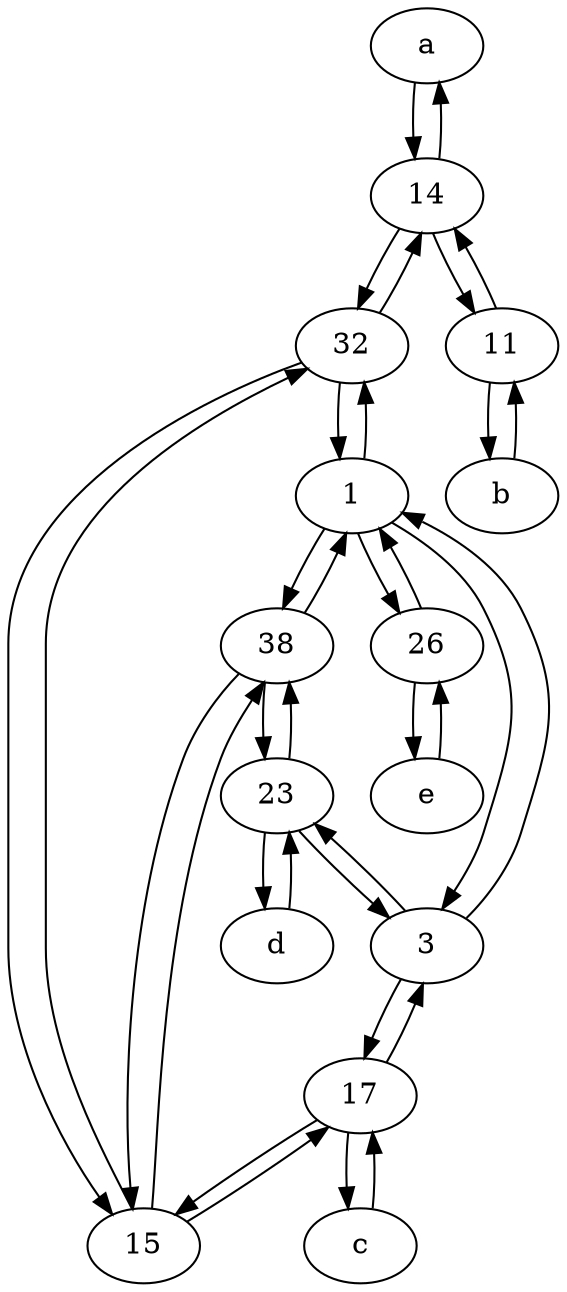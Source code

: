 digraph  {
	a [pos="40,10!"];
	23;
	17;
	c [pos="20,10!"];
	14;
	32;
	d [pos="20,30!"];
	b [pos="50,20!"];
	11;
	e [pos="30,50!"];
	38;
	3;
	15;
	26;
	1;
	23 -> d;
	32 -> 1;
	15 -> 32;
	32 -> 14;
	11 -> 14;
	1 -> 3;
	3 -> 17;
	14 -> a;
	17 -> 3;
	38 -> 1;
	38 -> 15;
	23 -> 3;
	38 -> 23;
	14 -> 11;
	3 -> 1;
	e -> 26;
	3 -> 23;
	14 -> 32;
	1 -> 32;
	32 -> 15;
	26 -> e;
	26 -> 1;
	1 -> 38;
	11 -> b;
	1 -> 26;
	b -> 11;
	d -> 23;
	15 -> 17;
	17 -> c;
	c -> 17;
	a -> 14;
	23 -> 38;
	17 -> 15;
	15 -> 38;

	}